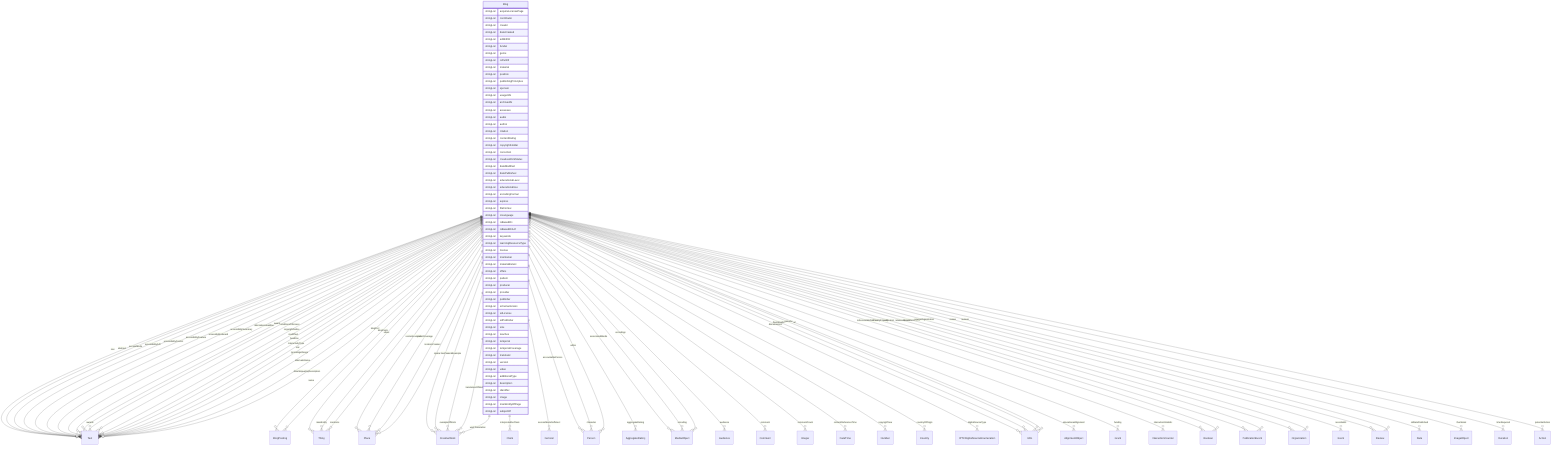 erDiagram
Blog {
    stringList acquireLicensePage  
    stringList contributor  
    stringList creator  
    stringList dateCreated  
    stringList editEIDR  
    stringList funder  
    stringList genre  
    stringList isPartOf  
    stringList material  
    stringList position  
    stringList publishingPrinciples  
    stringList sponsor  
    stringList usageInfo  
    stringList archivedAt  
    stringList assesses  
    stringList audio  
    stringList author  
    stringList citation  
    stringList contentRating  
    stringList copyrightHolder  
    stringList correction  
    stringList creativeWorkStatus  
    stringList dateModified  
    stringList datePublished  
    stringList educationalLevel  
    stringList educationalUse  
    stringList encodingFormat  
    stringList expires  
    stringList fileFormat  
    stringList inLanguage  
    stringList isBasedOn  
    stringList isBasedOnUrl  
    stringList keywords  
    stringList learningResourceType  
    stringList license  
    stringList maintainer  
    stringList materialExtent  
    stringList offers  
    stringList pattern  
    stringList producer  
    stringList provider  
    stringList publisher  
    stringList schemaVersion  
    stringList sdLicense  
    stringList sdPublisher  
    stringList size  
    stringList teaches  
    stringList temporal  
    stringList temporalCoverage  
    stringList translator  
    stringList version  
    stringList video  
    stringList additionalType  
    stringList description  
    stringList identifier  
    stringList image  
    stringList mainEntityOfPage  
    stringList subjectOf  
}

Blog ||--}o Text : "issn"
Blog ||--}o BlogPosting : "blogPost"
Blog ||--}o BlogPosting : "blogPosts"
Blog ||--}o Thing : "about"
Blog ||--}o Place : "contentLocation"
Blog ||--}o CreativeWork : "hasPart"
Blog ||--}o Claim : "interpretedAsClaim"
Blog ||--}o Thing : "mainEntity"
Blog ||--}o Place : "spatialCoverage"
Blog ||--}o CreativeWork : "workExample"
Blog ||--}o Text : "abstract"
Blog ||--}o Text : "accessMode"
Blog ||--}o ItemList : "accessModeSufficient"
Blog ||--}o Text : "accessibilityAPI"
Blog ||--}o Text : "accessibilityControl"
Blog ||--}o Text : "accessibilityFeature"
Blog ||--}o Text : "accessibilityHazard"
Blog ||--}o Text : "accessibilitySummary"
Blog ||--}o Person : "accountablePerson"
Blog ||--}o AggregateRating : "aggregateRating"
Blog ||--}o Text : "alternativeHeadline"
Blog ||--}o MediaObject : "associatedMedia"
Blog ||--}o Audience : "audience"
Blog ||--}o Text : "award"
Blog ||--}o Text : "awards"
Blog ||--}o Person : "character"
Blog ||--}o Comment : "comment"
Blog ||--}o Integer : "commentCount"
Blog ||--}o Text : "conditionsOfAccess"
Blog ||--}o DateTime : "contentReferenceTime"
Blog ||--}o Text : "copyrightNotice"
Blog ||--}o Number : "copyrightYear"
Blog ||--}o Country : "countryOfOrigin"
Blog ||--}o Text : "creditText"
Blog ||--}o IPTCDigitalSourceEnumeration : "digitalSourceType"
Blog ||--}o URL : "discussionUrl"
Blog ||--}o Person : "editor"
Blog ||--}o AlignmentObject : "educationalAlignment"
Blog ||--}o MediaObject : "encoding"
Blog ||--}o MediaObject : "encodings"
Blog ||--}o CreativeWork : "exampleOfWork"
Blog ||--}o Grant : "funding"
Blog ||--}o Text : "headline"
Blog ||--}o InteractionCounter : "interactionStatistic"
Blog ||--}o Text : "interactivityType"
Blog ||--}o Boolean : "isAccessibleForFree"
Blog ||--}o Boolean : "isFamilyFriendly"
Blog ||--}o Place : "locationCreated"
Blog ||--}o Thing : "mentions"
Blog ||--}o PublicationEvent : "publication"
Blog ||--}o Organization : "publisherImprint"
Blog ||--}o Event : "recordedAt"
Blog ||--}o PublicationEvent : "releasedEvent"
Blog ||--}o Review : "review"
Blog ||--}o Review : "reviews"
Blog ||--}o Date : "sdDatePublished"
Blog ||--}o Organization : "sourceOrganization"
Blog ||--}o Place : "spatial"
Blog ||--}o Text : "text"
Blog ||--}o ImageObject : "thumbnail"
Blog ||--}o URL : "thumbnailUrl"
Blog ||--}o Duration : "timeRequired"
Blog ||--}o CreativeWork : "translationOfWork"
Blog ||--}o Text : "typicalAgeRange"
Blog ||--}o CreativeWork : "workTranslation"
Blog ||--}o Text : "alternateName"
Blog ||--}o Text : "disambiguatingDescription"
Blog ||--}o Text : "name"
Blog ||--}o URL : "sameAs"
Blog ||--}o Action : "potentialAction"
Blog ||--}o URL : "url"